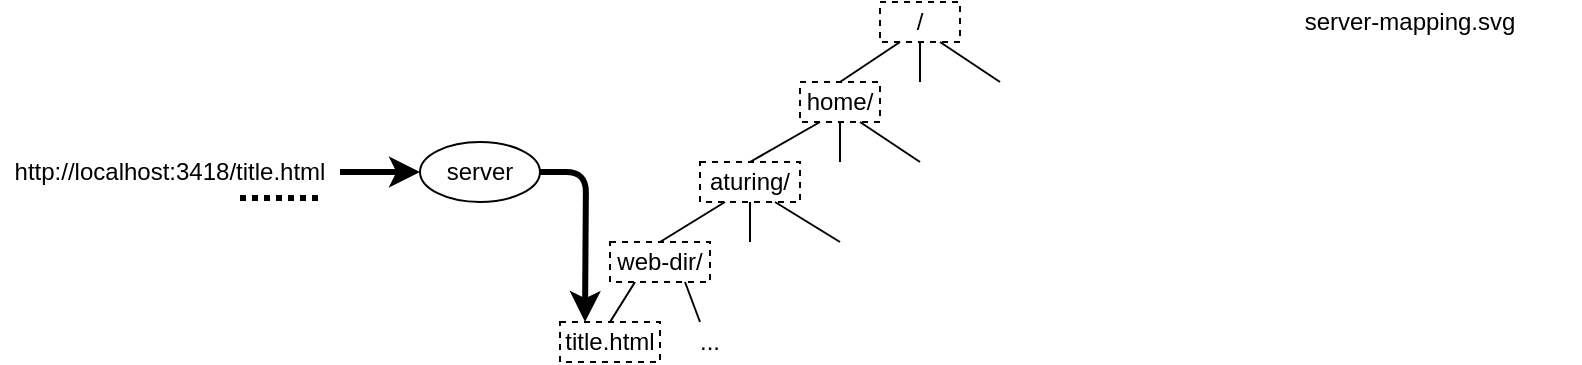 <mxfile pages="1" version="11.2.5" type="device"><diagram id="QX_rPEmgXLYHfDPpvY8Y" name="Page-1"><mxGraphModel dx="946" dy="682" grid="1" gridSize="10" guides="1" tooltips="1" connect="1" arrows="1" fold="1" page="1" pageScale="1" pageWidth="850" pageHeight="1100" math="0" shadow="0"><root><mxCell id="0"/><mxCell id="1" parent="0"/><mxCell id="5e-P-fk2IMkjG_S0Yg6t-2" value="http://localhost:3418/title.html" style="text;html=1;strokeColor=none;fillColor=none;align=center;verticalAlign=middle;whiteSpace=wrap;rounded=0;" parent="1" vertex="1"><mxGeometry x="10" y="95" width="170" height="20" as="geometry"/></mxCell><mxCell id="5e-P-fk2IMkjG_S0Yg6t-4" value="" style="endArrow=classic;html=1;exitX=1;exitY=0.5;exitDx=0;exitDy=0;strokeWidth=3;" parent="1" source="5e-P-fk2IMkjG_S0Yg6t-2" target="5e-P-fk2IMkjG_S0Yg6t-20" edge="1"><mxGeometry width="50" height="50" relative="1" as="geometry"><mxPoint x="210" y="144.5" as="sourcePoint"/><mxPoint x="220" y="105" as="targetPoint"/></mxGeometry></mxCell><mxCell id="5e-P-fk2IMkjG_S0Yg6t-5" value="/" style="text;html=1;strokeColor=#000000;fillColor=none;align=center;verticalAlign=middle;whiteSpace=wrap;rounded=0;dashed=1;" parent="1" vertex="1"><mxGeometry x="450" y="20" width="40" height="20" as="geometry"/></mxCell><mxCell id="5e-P-fk2IMkjG_S0Yg6t-6" value="home/" style="text;html=1;strokeColor=#000000;fillColor=none;align=center;verticalAlign=middle;whiteSpace=wrap;rounded=0;dashed=1;" parent="1" vertex="1"><mxGeometry x="410" y="60" width="40" height="20" as="geometry"/></mxCell><mxCell id="5e-P-fk2IMkjG_S0Yg6t-7" value="aturing/" style="text;html=1;strokeColor=#000000;fillColor=none;align=center;verticalAlign=middle;whiteSpace=wrap;rounded=0;dashed=1;" parent="1" vertex="1"><mxGeometry x="360" y="100" width="50" height="20" as="geometry"/></mxCell><mxCell id="5e-P-fk2IMkjG_S0Yg6t-8" value="" style="endArrow=none;html=1;entryX=0.25;entryY=1;entryDx=0;entryDy=0;exitX=0.5;exitY=0;exitDx=0;exitDy=0;" parent="1" source="5e-P-fk2IMkjG_S0Yg6t-6" target="5e-P-fk2IMkjG_S0Yg6t-5" edge="1"><mxGeometry width="50" height="50" relative="1" as="geometry"><mxPoint x="130" y="270" as="sourcePoint"/><mxPoint x="180" y="220" as="targetPoint"/></mxGeometry></mxCell><mxCell id="5e-P-fk2IMkjG_S0Yg6t-9" value="" style="endArrow=none;html=1;entryX=0.5;entryY=1;entryDx=0;entryDy=0;" parent="1" target="5e-P-fk2IMkjG_S0Yg6t-5" edge="1"><mxGeometry width="50" height="50" relative="1" as="geometry"><mxPoint x="470" y="60" as="sourcePoint"/><mxPoint x="180" y="220" as="targetPoint"/></mxGeometry></mxCell><mxCell id="5e-P-fk2IMkjG_S0Yg6t-10" value="" style="endArrow=none;html=1;entryX=0.75;entryY=1;entryDx=0;entryDy=0;" parent="1" target="5e-P-fk2IMkjG_S0Yg6t-5" edge="1"><mxGeometry width="50" height="50" relative="1" as="geometry"><mxPoint x="510" y="60" as="sourcePoint"/><mxPoint x="180" y="220" as="targetPoint"/></mxGeometry></mxCell><mxCell id="5e-P-fk2IMkjG_S0Yg6t-11" value="" style="endArrow=none;html=1;entryX=0.5;entryY=1;entryDx=0;entryDy=0;" parent="1" target="5e-P-fk2IMkjG_S0Yg6t-6" edge="1"><mxGeometry width="50" height="50" relative="1" as="geometry"><mxPoint x="430" y="100" as="sourcePoint"/><mxPoint x="380" y="50" as="targetPoint"/></mxGeometry></mxCell><mxCell id="5e-P-fk2IMkjG_S0Yg6t-13" value="" style="endArrow=none;html=1;entryX=0.25;entryY=1;entryDx=0;entryDy=0;exitX=0.5;exitY=0;exitDx=0;exitDy=0;" parent="1" source="5e-P-fk2IMkjG_S0Yg6t-7" target="5e-P-fk2IMkjG_S0Yg6t-6" edge="1"><mxGeometry width="50" height="50" relative="1" as="geometry"><mxPoint x="300" y="100" as="sourcePoint"/><mxPoint x="90" y="220" as="targetPoint"/></mxGeometry></mxCell><mxCell id="5e-P-fk2IMkjG_S0Yg6t-14" value="" style="endArrow=none;html=1;entryX=0.25;entryY=1;entryDx=0;entryDy=0;exitX=0.5;exitY=0;exitDx=0;exitDy=0;" parent="1" source="5e-P-fk2IMkjG_S0Yg6t-19" target="5e-P-fk2IMkjG_S0Yg6t-18" edge="1"><mxGeometry width="50" height="50" relative="1" as="geometry"><mxPoint x="40" y="270" as="sourcePoint"/><mxPoint x="90" y="230" as="targetPoint"/></mxGeometry></mxCell><mxCell id="5e-P-fk2IMkjG_S0Yg6t-15" value="" style="endArrow=none;html=1;entryX=0.25;entryY=1;entryDx=0;entryDy=0;exitX=0.5;exitY=0;exitDx=0;exitDy=0;" parent="1" source="5e-P-fk2IMkjG_S0Yg6t-18" target="5e-P-fk2IMkjG_S0Yg6t-7" edge="1"><mxGeometry width="50" height="50" relative="1" as="geometry"><mxPoint x="350" y="130" as="sourcePoint"/><mxPoint x="100" y="240" as="targetPoint"/></mxGeometry></mxCell><mxCell id="5e-P-fk2IMkjG_S0Yg6t-16" value="" style="endArrow=none;html=1;entryX=0.75;entryY=1;entryDx=0;entryDy=0;" parent="1" target="5e-P-fk2IMkjG_S0Yg6t-7" edge="1"><mxGeometry width="50" height="50" relative="1" as="geometry"><mxPoint x="430" y="140" as="sourcePoint"/><mxPoint x="110" y="250" as="targetPoint"/></mxGeometry></mxCell><mxCell id="5e-P-fk2IMkjG_S0Yg6t-17" value="" style="endArrow=none;html=1;entryX=0.5;entryY=1;entryDx=0;entryDy=0;" parent="1" target="5e-P-fk2IMkjG_S0Yg6t-7" edge="1"><mxGeometry width="50" height="50" relative="1" as="geometry"><mxPoint x="385" y="140" as="sourcePoint"/><mxPoint x="120" y="260" as="targetPoint"/></mxGeometry></mxCell><mxCell id="5e-P-fk2IMkjG_S0Yg6t-18" value="web-dir/" style="text;html=1;strokeColor=#000000;fillColor=#ffffff;align=center;verticalAlign=middle;whiteSpace=wrap;rounded=0;dashed=1;" parent="1" vertex="1"><mxGeometry x="315" y="140" width="50" height="20" as="geometry"/></mxCell><mxCell id="5e-P-fk2IMkjG_S0Yg6t-19" value="title.html" style="text;html=1;strokeColor=#000000;fillColor=none;align=center;verticalAlign=middle;whiteSpace=wrap;rounded=0;dashed=1;" parent="1" vertex="1"><mxGeometry x="290" y="180" width="50" height="20" as="geometry"/></mxCell><mxCell id="5e-P-fk2IMkjG_S0Yg6t-20" value="server" style="ellipse;whiteSpace=wrap;html=1;fillColor=none;" parent="1" vertex="1"><mxGeometry x="220" y="90" width="60" height="30" as="geometry"/></mxCell><mxCell id="5e-P-fk2IMkjG_S0Yg6t-22" value="" style="endArrow=none;html=1;entryX=0.75;entryY=1;entryDx=0;entryDy=0;" parent="1" target="5e-P-fk2IMkjG_S0Yg6t-6" edge="1"><mxGeometry width="50" height="50" relative="1" as="geometry"><mxPoint x="470" y="100" as="sourcePoint"/><mxPoint x="80" y="220" as="targetPoint"/></mxGeometry></mxCell><mxCell id="5e-P-fk2IMkjG_S0Yg6t-23" value="server-mapping.svg" style="text;html=1;strokeColor=none;fillColor=none;align=center;verticalAlign=middle;whiteSpace=wrap;rounded=0;dashed=1;" parent="1" vertex="1"><mxGeometry x="630" y="20" width="170" height="20" as="geometry"/></mxCell><mxCell id="5e-P-fk2IMkjG_S0Yg6t-26" value="" style="endArrow=none;html=1;strokeWidth=3;dashed=1;dashPattern=1 1;" parent="1" edge="1"><mxGeometry width="50" height="50" relative="1" as="geometry"><mxPoint x="130" y="118" as="sourcePoint"/><mxPoint x="170" y="118" as="targetPoint"/></mxGeometry></mxCell><mxCell id="xVksGgswVijvZBNPfRr7-3" value="" style="endArrow=none;html=1;entryX=0.75;entryY=1;entryDx=0;entryDy=0;" edge="1" parent="1" target="5e-P-fk2IMkjG_S0Yg6t-18"><mxGeometry width="50" height="50" relative="1" as="geometry"><mxPoint x="360" y="180" as="sourcePoint"/><mxPoint x="80" y="220" as="targetPoint"/></mxGeometry></mxCell><mxCell id="xVksGgswVijvZBNPfRr7-4" value="..." style="text;html=1;strokeColor=none;fillColor=none;align=center;verticalAlign=middle;whiteSpace=wrap;rounded=0;" vertex="1" parent="1"><mxGeometry x="345" y="180" width="40" height="20" as="geometry"/></mxCell><mxCell id="xVksGgswVijvZBNPfRr7-5" value="" style="endArrow=classic;html=1;entryX=0.25;entryY=0;entryDx=0;entryDy=0;exitX=1;exitY=0.5;exitDx=0;exitDy=0;strokeWidth=3;" edge="1" parent="1" source="5e-P-fk2IMkjG_S0Yg6t-20" target="5e-P-fk2IMkjG_S0Yg6t-19"><mxGeometry width="50" height="50" relative="1" as="geometry"><mxPoint x="30" y="270" as="sourcePoint"/><mxPoint x="80" y="220" as="targetPoint"/><Array as="points"><mxPoint x="303" y="105"/></Array></mxGeometry></mxCell></root></mxGraphModel></diagram></mxfile>